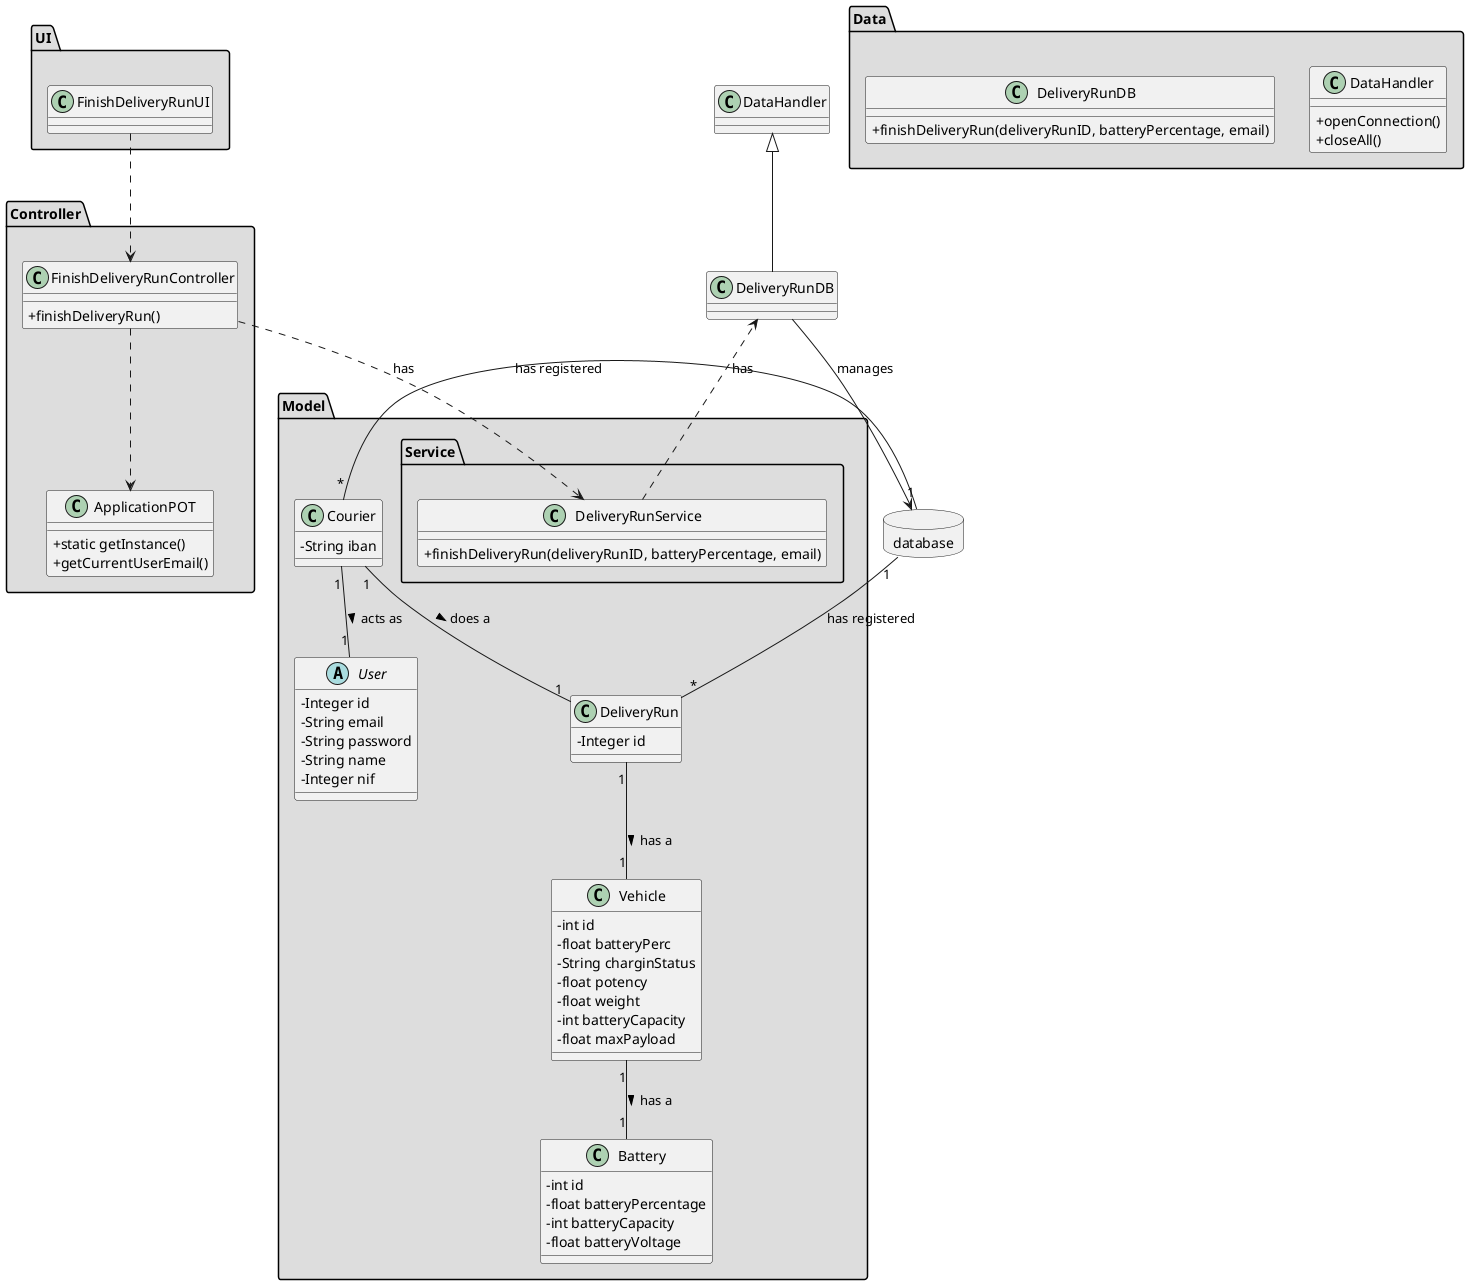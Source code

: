 @startuml
skinparam classAttributeIconSize 0

package "UI" #DDDDDD{
class FinishDeliveryRunUI {

}
}
package "Controller" #DDDDDD {
class FinishDeliveryRunController{
+finishDeliveryRun()
}



class ApplicationPOT
{
  +static getInstance()
  +getCurrentUserEmail()
}
}


package "Model" #DDDDDD {
package "Service" #DDDDDD {
   class DeliveryRunService{
          +finishDeliveryRun(deliveryRunID, batteryPercentage, email)

      }


 }
}

package "Model" #DDDDDD {
abstract class User{
-Integer id
-String email
-String password
-String name
-Integer nif
}

class Courier {
      -String iban
}



class DeliveryRun{
-Integer id
}

class Vehicle{
  -int id
  -float batteryPerc
  -String charginStatus
  -float potency
  -float weight
  -int batteryCapacity
  -float maxPayload
}

class Battery{
  -int id
  -float batteryPercentage
  -int batteryCapacity
  -float batteryVoltage
}


}


package "Data" #DDDDDD {
class DataHandler{
    +openConnection()
    +closeAll()
}

class DeliveryRunDB{
 +finishDeliveryRun(deliveryRunID, batteryPercentage, email)
  }

}
database database{

}
class DeliveryRunDB extends DataHandler

FinishDeliveryRunController ..> ApplicationPOT
FinishDeliveryRunUI ..> FinishDeliveryRunController
FinishDeliveryRunController ..> DeliveryRunService : has
DeliveryRunService ..> DeliveryRunDB : has
DeliveryRunDB --> database : manages

Courier "1" -- "1" User : acts as >
Courier "1" -- "1" DeliveryRun : does a >
Vehicle "1" -- "1" Battery : has a >
DeliveryRun "1" -- "1" Vehicle :  has a >
database "1" -- "*" Courier : has registered
database "1" -- "*" DeliveryRun : has registered

@enduml